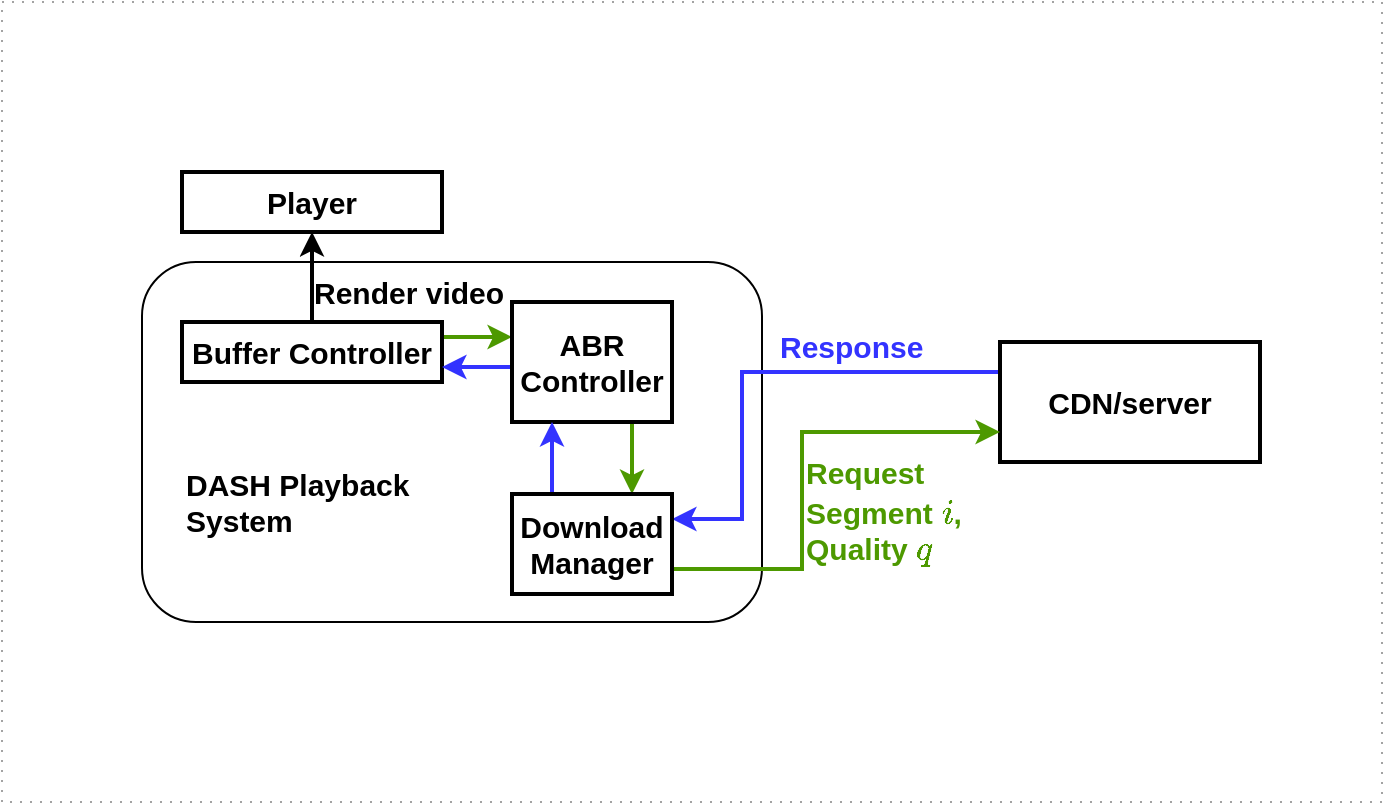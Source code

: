 <mxfile version="12.4.3" type="device" pages="1"><diagram id="6a3JRah5UEHe15XnfUrQ" name="Page-1"><mxGraphModel dx="1422" dy="777" grid="1" gridSize="10" guides="1" tooltips="1" connect="1" arrows="1" fold="1" page="1" pageScale="1" pageWidth="850" pageHeight="1100" math="1" shadow="0"><root><mxCell id="0"/><mxCell id="1" parent="0"/><mxCell id="Vx2LVFynVxd52hD5B3jn-26" value="" style="rounded=0;whiteSpace=wrap;html=1;fillColor=none;dashed=1;dashPattern=1 4;strokeColor=#A3A3A3;" vertex="1" parent="1"><mxGeometry x="40" y="50" width="690" height="400" as="geometry"/></mxCell><mxCell id="Vx2LVFynVxd52hD5B3jn-2" value="" style="rounded=1;whiteSpace=wrap;html=1;" vertex="1" parent="1"><mxGeometry x="110" y="180" width="310" height="180" as="geometry"/></mxCell><mxCell id="Vx2LVFynVxd52hD5B3jn-3" style="edgeStyle=orthogonalEdgeStyle;rounded=0;orthogonalLoop=1;jettySize=auto;html=1;exitX=0.5;exitY=0;exitDx=0;exitDy=0;entryX=0.5;entryY=1;entryDx=0;entryDy=0;startArrow=none;startFill=0;endArrow=classic;endFill=1;strokeWidth=2;fontSize=15;" edge="1" parent="1" source="Vx2LVFynVxd52hD5B3jn-5" target="Vx2LVFynVxd52hD5B3jn-13"><mxGeometry relative="1" as="geometry"/></mxCell><mxCell id="Vx2LVFynVxd52hD5B3jn-4" style="edgeStyle=orthogonalEdgeStyle;rounded=0;orthogonalLoop=1;jettySize=auto;html=1;exitX=1;exitY=0.25;exitDx=0;exitDy=0;startArrow=none;startFill=0;endArrow=classic;endFill=1;strokeWidth=2;fontSize=15;strokeColor=#4D9900;" edge="1" parent="1" source="Vx2LVFynVxd52hD5B3jn-5"><mxGeometry relative="1" as="geometry"><mxPoint x="295" y="218" as="targetPoint"/></mxGeometry></mxCell><mxCell id="Vx2LVFynVxd52hD5B3jn-5" value="Buffer Controller" style="rounded=0;whiteSpace=wrap;html=1;fontSize=15;fontStyle=1;strokeWidth=2;" vertex="1" parent="1"><mxGeometry x="130" y="210" width="130" height="30" as="geometry"/></mxCell><mxCell id="Vx2LVFynVxd52hD5B3jn-6" style="edgeStyle=orthogonalEdgeStyle;rounded=0;orthogonalLoop=1;jettySize=auto;html=1;exitX=0;exitY=0.75;exitDx=0;exitDy=0;entryX=1;entryY=0.75;entryDx=0;entryDy=0;startArrow=none;startFill=0;endArrow=classic;endFill=1;strokeWidth=2;fontSize=15;strokeColor=#3333FF;" edge="1" parent="1" source="Vx2LVFynVxd52hD5B3jn-10" target="Vx2LVFynVxd52hD5B3jn-5"><mxGeometry relative="1" as="geometry"><Array as="points"><mxPoint x="295" y="233"/></Array></mxGeometry></mxCell><mxCell id="Vx2LVFynVxd52hD5B3jn-7" style="edgeStyle=orthogonalEdgeStyle;rounded=0;orthogonalLoop=1;jettySize=auto;html=1;exitX=0.75;exitY=1;exitDx=0;exitDy=0;entryX=0.75;entryY=0;entryDx=0;entryDy=0;strokeWidth=2;strokeColor=#4D9900;" edge="1" parent="1" source="Vx2LVFynVxd52hD5B3jn-10" target="Vx2LVFynVxd52hD5B3jn-16"><mxGeometry relative="1" as="geometry"/></mxCell><mxCell id="Vx2LVFynVxd52hD5B3jn-10" value="ABR Controller" style="rounded=0;whiteSpace=wrap;html=1;fontSize=15;fontStyle=1;strokeWidth=2;" vertex="1" parent="1"><mxGeometry x="295" y="200" width="80" height="60" as="geometry"/></mxCell><mxCell id="Vx2LVFynVxd52hD5B3jn-11" style="edgeStyle=orthogonalEdgeStyle;rounded=0;orthogonalLoop=1;jettySize=auto;html=1;exitX=0;exitY=0.25;exitDx=0;exitDy=0;entryX=1;entryY=0.25;entryDx=0;entryDy=0;strokeWidth=2;strokeColor=#3333FF;" edge="1" parent="1" source="Vx2LVFynVxd52hD5B3jn-12" target="Vx2LVFynVxd52hD5B3jn-16"><mxGeometry relative="1" as="geometry"><Array as="points"><mxPoint x="410" y="235"/><mxPoint x="410" y="309"/></Array></mxGeometry></mxCell><mxCell id="Vx2LVFynVxd52hD5B3jn-12" value="CDN/server" style="rounded=0;whiteSpace=wrap;html=1;fontSize=15;fontStyle=1;strokeWidth=2;" vertex="1" parent="1"><mxGeometry x="539" y="220" width="130" height="60" as="geometry"/></mxCell><mxCell id="Vx2LVFynVxd52hD5B3jn-13" value="Player" style="rounded=0;whiteSpace=wrap;html=1;fontSize=15;fontStyle=1;strokeWidth=2;" vertex="1" parent="1"><mxGeometry x="130" y="135" width="130" height="30" as="geometry"/></mxCell><mxCell id="Vx2LVFynVxd52hD5B3jn-14" style="edgeStyle=orthogonalEdgeStyle;rounded=0;orthogonalLoop=1;jettySize=auto;html=1;exitX=0.25;exitY=0;exitDx=0;exitDy=0;entryX=0.25;entryY=1;entryDx=0;entryDy=0;strokeWidth=2;strokeColor=#3333FF;" edge="1" parent="1" source="Vx2LVFynVxd52hD5B3jn-16" target="Vx2LVFynVxd52hD5B3jn-10"><mxGeometry relative="1" as="geometry"/></mxCell><mxCell id="Vx2LVFynVxd52hD5B3jn-15" style="edgeStyle=orthogonalEdgeStyle;rounded=0;orthogonalLoop=1;jettySize=auto;html=1;exitX=1;exitY=0.75;exitDx=0;exitDy=0;entryX=0;entryY=0.75;entryDx=0;entryDy=0;strokeWidth=2;strokeColor=#4D9900;" edge="1" parent="1" source="Vx2LVFynVxd52hD5B3jn-16" target="Vx2LVFynVxd52hD5B3jn-12"><mxGeometry relative="1" as="geometry"><Array as="points"><mxPoint x="440" y="334"/><mxPoint x="440" y="265"/></Array></mxGeometry></mxCell><mxCell id="Vx2LVFynVxd52hD5B3jn-16" value="Download&lt;br&gt;Manager" style="rounded=0;whiteSpace=wrap;html=1;fontSize=15;fontStyle=1;strokeWidth=2;" vertex="1" parent="1"><mxGeometry x="295" y="296" width="80" height="50" as="geometry"/></mxCell><mxCell id="Vx2LVFynVxd52hD5B3jn-17" value="Render video" style="text;html=1;resizable=0;points=[];autosize=1;align=left;verticalAlign=top;spacingTop=-4;fontSize=15;fontStyle=1" vertex="1" parent="1"><mxGeometry x="194" y="184" width="100" height="20" as="geometry"/></mxCell><mxCell id="Vx2LVFynVxd52hD5B3jn-18" value="Segment \(i\),&lt;br&gt;Quality \(q\)" style="text;html=1;resizable=0;points=[];autosize=1;align=left;verticalAlign=top;spacingTop=-4;fontSize=15;fontStyle=1;fontColor=#4D9900;" vertex="1" parent="1"><mxGeometry x="440" y="294" width="100" height="40" as="geometry"/></mxCell><mxCell id="Vx2LVFynVxd52hD5B3jn-19" value="Request" style="text;html=1;resizable=0;points=[];autosize=1;align=left;verticalAlign=top;spacingTop=-4;fontSize=15;fontStyle=1;fontColor=#4D9900;" vertex="1" parent="1"><mxGeometry x="440" y="274" width="70" height="20" as="geometry"/></mxCell><mxCell id="Vx2LVFynVxd52hD5B3jn-21" value="DASH Playback&lt;br&gt; System" style="text;html=1;resizable=0;points=[];autosize=1;align=left;verticalAlign=top;spacingTop=-4;fontSize=15;fontStyle=1" vertex="1" parent="1"><mxGeometry x="130" y="280" width="120" height="40" as="geometry"/></mxCell><mxCell id="Vx2LVFynVxd52hD5B3jn-24" value="&lt;div&gt;Response&lt;/div&gt;" style="text;html=1;resizable=0;points=[];autosize=1;align=left;verticalAlign=middle;spacingTop=-4;fontSize=15;fontStyle=1;fontColor=#3333FF;" vertex="1" parent="1"><mxGeometry x="427" y="214" width="90" height="20" as="geometry"/></mxCell></root></mxGraphModel></diagram></mxfile>